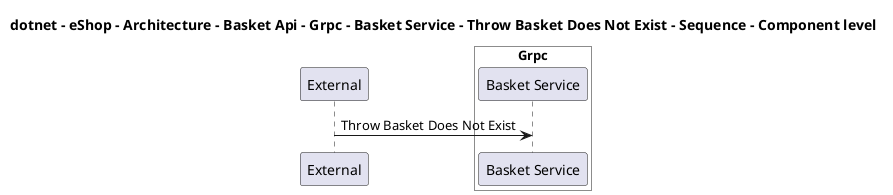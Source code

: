 @startuml

title dotnet - eShop - Architecture - Basket Api - Grpc - Basket Service - Throw Basket Does Not Exist - Sequence - Component level

participant "External" as C4InterFlow.SoftwareSystems.ExternalSystem

box "Basket Api" #White
    
box "Grpc" #White
    participant "Basket Service" as dotnet.eShop.Architecture.SoftwareSystems.BasketApi.Containers.Grpc.Components.BasketService
end box

end box


C4InterFlow.SoftwareSystems.ExternalSystem -> dotnet.eShop.Architecture.SoftwareSystems.BasketApi.Containers.Grpc.Components.BasketService : Throw Basket Does Not Exist


@enduml
